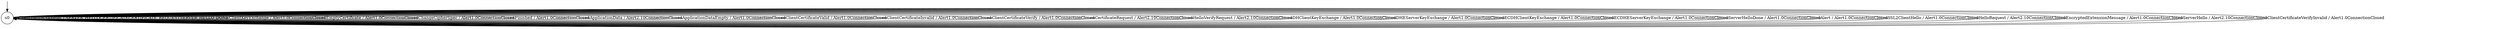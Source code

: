 digraph g {

	s0 [shape="circle" label="s0"];
	s0 -> s0 [label="ClientHelloRSAReset / SERVER_HELLOCERTIFICATECERTIFICATE_REQUESTSERVER_HELLO_DONE"];
	s0 -> s0 [label="ClientKeyExchange / Alert1.0ConnectionClosed"];
	s0 -> s0 [label="EmptyCertificate / Alert1.0ConnectionClosed"];
	s0 -> s0 [label="ChangeCipherSpec / Alert1.0ConnectionClosed"];
	s0 -> s0 [label="Finished / Alert1.0ConnectionClosed"];
	s0 -> s0 [label="ApplicationData / Alert2.10ConnectionClosed"];
	s0 -> s0 [label="ApplicationDataEmpty / Alert1.0ConnectionClosed"];
	s0 -> s0 [label="ClientCertificateValid / Alert1.0ConnectionClosed"];
	s0 -> s0 [label="ClientCertificateInvalid / Alert1.0ConnectionClosed"];
	s0 -> s0 [label="ClientCertificateVerify / Alert1.0ConnectionClosed"];
	s0 -> s0 [label="CertificateRequest / Alert2.10ConnectionClosed"];
	s0 -> s0 [label="HelloVerifyRequest / Alert2.10ConnectionClosed"];
	s0 -> s0 [label="DHClientKeyExchange / Alert1.0ConnectionClosed"];
	s0 -> s0 [label="DHEServerKeyExchange / Alert1.0ConnectionClosed"];
	s0 -> s0 [label="ECDHClientKeyExchange / Alert1.0ConnectionClosed"];
	s0 -> s0 [label="ECDHEServerKeyExchange / Alert1.0ConnectionClosed"];
	s0 -> s0 [label="ServerHelloDone / Alert1.0ConnectionClosed"];
	s0 -> s0 [label="Alert / Alert1.0ConnectionClosed"];
	s0 -> s0 [label="SSL2ClientHello / Alert1.0ConnectionClosed"];
	s0 -> s0 [label="HelloRequest / Alert2.10ConnectionClosed"];
	s0 -> s0 [label="EncryptedExtensionMessage / Alert1.0ConnectionClosed"];
	s0 -> s0 [label="ServerHello / Alert2.10ConnectionClosed"];
	s0 -> s0 [label="ClientCertificateVerifyInvalid / Alert1.0ConnectionClosed"];

__start0 [label="" shape="none" width="0" height="0"];
__start0 -> s0;

}

